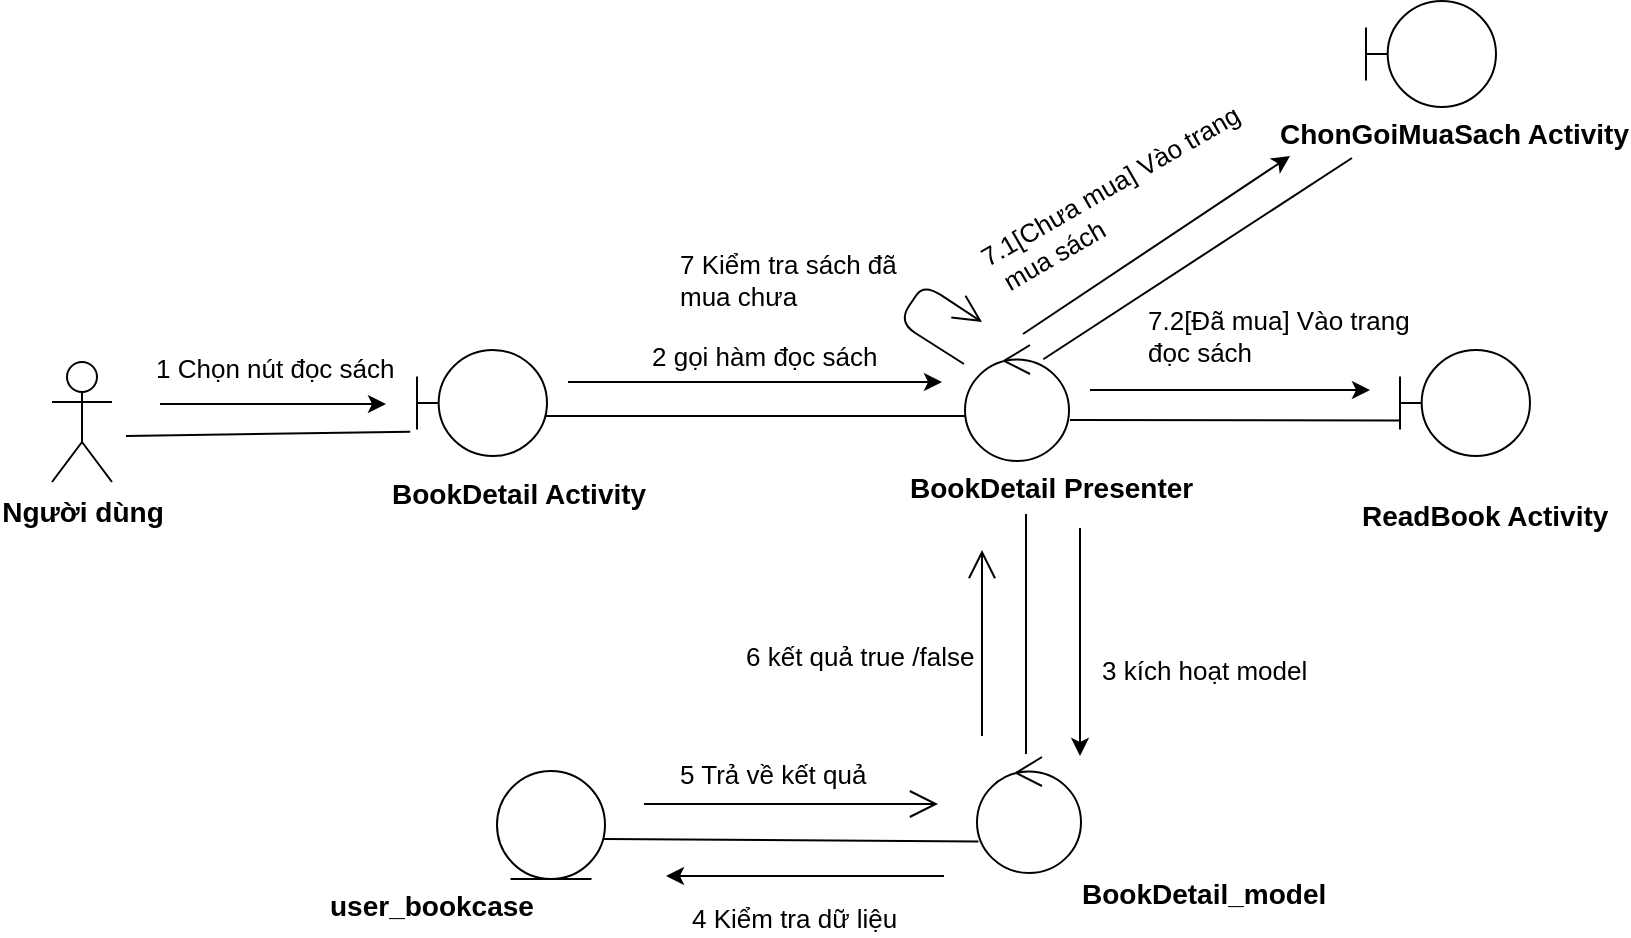<mxfile version="10.7.5" type="device"><diagram id="pwq_qfXiGGyeMy34n3wC" name="Page-1"><mxGraphModel dx="1252" dy="984" grid="0" gridSize="10" guides="1" tooltips="1" connect="1" arrows="1" fold="1" page="0" pageScale="1" pageWidth="850" pageHeight="1100" math="0" shadow="0"><root><mxCell id="0"/><mxCell id="1" parent="0"/><mxCell id="ecJeA6dCR0RhP-C48-K6-1" value="Người dùng" style="shape=umlActor;verticalLabelPosition=bottom;labelBackgroundColor=#ffffff;verticalAlign=top;html=1;outlineConnect=0;fontSize=14;fontStyle=1" parent="1" vertex="1"><mxGeometry x="53" y="55" width="30" height="60" as="geometry"/></mxCell><mxCell id="ecJeA6dCR0RhP-C48-K6-2" value="" style="ellipse;shape=umlControl;whiteSpace=wrap;html=1;strokeColor=#000000;fontSize=14;fontStyle=1" parent="1" vertex="1"><mxGeometry x="515.5" y="252.5" width="52" height="58" as="geometry"/></mxCell><mxCell id="ecJeA6dCR0RhP-C48-K6-4" value="" style="shape=umlBoundary;whiteSpace=wrap;html=1;strokeColor=#000000;fontSize=14;fontStyle=1" parent="1" vertex="1"><mxGeometry x="235.5" y="49" width="65" height="53" as="geometry"/></mxCell><mxCell id="ecJeA6dCR0RhP-C48-K6-5" value="BookDetail Activity" style="text;html=1;resizable=0;points=[];autosize=1;align=left;verticalAlign=top;spacingTop=-4;fontSize=14;fontStyle=1" parent="1" vertex="1"><mxGeometry x="220.5" y="109.5" width="109" height="14" as="geometry"/></mxCell><mxCell id="ecJeA6dCR0RhP-C48-K6-6" value="" style="ellipse;shape=umlEntity;whiteSpace=wrap;html=1;strokeColor=#000000;fontSize=14;fontStyle=1" parent="1" vertex="1"><mxGeometry x="275.5" y="259.5" width="54" height="54" as="geometry"/></mxCell><mxCell id="ecJeA6dCR0RhP-C48-K6-9" value="" style="ellipse;shape=umlControl;whiteSpace=wrap;html=1;strokeColor=#000000;fontSize=14;fontStyle=1" parent="1" vertex="1"><mxGeometry x="509.5" y="46.5" width="52" height="58" as="geometry"/></mxCell><mxCell id="ecJeA6dCR0RhP-C48-K6-10" value="user_bookcase" style="text;html=1;resizable=0;points=[];autosize=1;align=left;verticalAlign=top;spacingTop=-4;fontSize=14;fontStyle=1" parent="1" vertex="1"><mxGeometry x="190" y="316" width="91" height="14" as="geometry"/></mxCell><mxCell id="ecJeA6dCR0RhP-C48-K6-39" value="" style="shape=umlBoundary;whiteSpace=wrap;html=1;strokeColor=#000000;fontSize=14;fontStyle=1" parent="1" vertex="1"><mxGeometry x="710" y="-125.5" width="65" height="53" as="geometry"/></mxCell><mxCell id="ecJeA6dCR0RhP-C48-K6-41" value="BookDetail Presenter" style="text;html=1;resizable=0;points=[];autosize=1;align=left;verticalAlign=top;spacingTop=-4;fontSize=14;fontStyle=1" parent="1" vertex="1"><mxGeometry x="479.5" y="107" width="123" height="14" as="geometry"/></mxCell><mxCell id="ecJeA6dCR0RhP-C48-K6-42" value="BookDetail_model" style="text;html=1;resizable=0;points=[];autosize=1;align=left;verticalAlign=top;spacingTop=-4;fontSize=14;fontStyle=1" parent="1" vertex="1"><mxGeometry x="565.5" y="309.5" width="107" height="14" as="geometry"/></mxCell><mxCell id="ecJeA6dCR0RhP-C48-K6-43" value="ChonGoiMuaSach Activity" style="text;html=1;resizable=0;points=[];autosize=1;align=left;verticalAlign=top;spacingTop=-4;fontSize=14;fontStyle=1" parent="1" vertex="1"><mxGeometry x="664.5" y="-70.5" width="173" height="17" as="geometry"/></mxCell><mxCell id="ecJeA6dCR0RhP-C48-K6-72" value="" style="shape=umlBoundary;whiteSpace=wrap;html=1;strokeColor=#000000;fontSize=14;fontStyle=1" parent="1" vertex="1"><mxGeometry x="727" y="49" width="65" height="53" as="geometry"/></mxCell><mxCell id="ecJeA6dCR0RhP-C48-K6-79" value="ReadBook Activity" style="text;html=1;resizable=0;points=[];autosize=1;align=left;verticalAlign=top;spacingTop=-4;fontSize=14;fontStyle=1" parent="1" vertex="1"><mxGeometry x="706" y="121" width="107" height="14" as="geometry"/></mxCell><mxCell id="3JQqN-KoEm_1doo7z6R--1" value="" style="endArrow=none;html=1;entryX=-0.052;entryY=0.772;entryDx=0;entryDy=0;entryPerimeter=0;" edge="1" parent="1" target="ecJeA6dCR0RhP-C48-K6-4"><mxGeometry width="50" height="50" relative="1" as="geometry"><mxPoint x="90" y="92" as="sourcePoint"/><mxPoint x="202" y="59" as="targetPoint"/></mxGeometry></mxCell><mxCell id="3JQqN-KoEm_1doo7z6R--2" value="" style="endArrow=none;html=1;" edge="1" parent="1"><mxGeometry width="50" height="50" relative="1" as="geometry"><mxPoint x="300" y="82" as="sourcePoint"/><mxPoint x="510" y="82" as="targetPoint"/></mxGeometry></mxCell><mxCell id="3JQqN-KoEm_1doo7z6R--3" value="" style="endArrow=none;html=1;" edge="1" parent="1"><mxGeometry width="50" height="50" relative="1" as="geometry"><mxPoint x="540" y="251" as="sourcePoint"/><mxPoint x="540" y="131" as="targetPoint"/></mxGeometry></mxCell><mxCell id="3JQqN-KoEm_1doo7z6R--4" value="" style="endArrow=none;html=1;entryX=0.014;entryY=0.728;entryDx=0;entryDy=0;entryPerimeter=0;exitX=0.991;exitY=0.63;exitDx=0;exitDy=0;exitPerimeter=0;" edge="1" parent="1" source="ecJeA6dCR0RhP-C48-K6-6" target="ecJeA6dCR0RhP-C48-K6-2"><mxGeometry width="50" height="50" relative="1" as="geometry"><mxPoint x="330.5" y="306.5" as="sourcePoint"/><mxPoint x="380.5" y="256.5" as="targetPoint"/></mxGeometry></mxCell><mxCell id="3JQqN-KoEm_1doo7z6R--9" value="" style="endArrow=none;html=1;exitX=0.753;exitY=0.123;exitDx=0;exitDy=0;exitPerimeter=0;" edge="1" parent="1" source="ecJeA6dCR0RhP-C48-K6-9"><mxGeometry width="50" height="50" relative="1" as="geometry"><mxPoint x="703" y="28" as="sourcePoint"/><mxPoint x="703" y="-47" as="targetPoint"/></mxGeometry></mxCell><mxCell id="3JQqN-KoEm_1doo7z6R--10" value="" style="endArrow=none;html=1;entryX=0.007;entryY=0.665;entryDx=0;entryDy=0;entryPerimeter=0;" edge="1" parent="1" target="ecJeA6dCR0RhP-C48-K6-72"><mxGeometry width="50" height="50" relative="1" as="geometry"><mxPoint x="562" y="84" as="sourcePoint"/><mxPoint x="612" y="-23" as="targetPoint"/></mxGeometry></mxCell><mxCell id="3JQqN-KoEm_1doo7z6R--11" value="1 Chọn nút đọc sách" style="text;html=1;resizable=0;points=[];autosize=1;align=left;verticalAlign=top;spacingTop=-4;fontSize=13;" vertex="1" parent="1"><mxGeometry x="103" y="48" width="120" height="14" as="geometry"/></mxCell><mxCell id="3JQqN-KoEm_1doo7z6R--12" value="" style="endArrow=classic;html=1;" edge="1" parent="1"><mxGeometry width="50" height="50" relative="1" as="geometry"><mxPoint x="107" y="76" as="sourcePoint"/><mxPoint x="220" y="76" as="targetPoint"/></mxGeometry></mxCell><mxCell id="3JQqN-KoEm_1doo7z6R--13" value="" style="endArrow=classic;html=1;" edge="1" parent="1"><mxGeometry width="50" height="50" relative="1" as="geometry"><mxPoint x="311" y="65" as="sourcePoint"/><mxPoint x="498" y="65" as="targetPoint"/></mxGeometry></mxCell><mxCell id="3JQqN-KoEm_1doo7z6R--14" value="" style="endArrow=classic;html=1;" edge="1" parent="1"><mxGeometry width="50" height="50" relative="1" as="geometry"><mxPoint x="572" y="69" as="sourcePoint"/><mxPoint x="712" y="69" as="targetPoint"/></mxGeometry></mxCell><mxCell id="3JQqN-KoEm_1doo7z6R--16" value="" style="endArrow=classic;html=1;" edge="1" parent="1"><mxGeometry width="50" height="50" relative="1" as="geometry"><mxPoint x="567" y="138" as="sourcePoint"/><mxPoint x="567" y="252" as="targetPoint"/></mxGeometry></mxCell><mxCell id="3JQqN-KoEm_1doo7z6R--17" value="" style="endArrow=open;endFill=1;endSize=12;html=1;" edge="1" parent="1"><mxGeometry width="160" relative="1" as="geometry"><mxPoint x="518" y="242" as="sourcePoint"/><mxPoint x="518" y="149" as="targetPoint"/></mxGeometry></mxCell><mxCell id="3JQqN-KoEm_1doo7z6R--18" value="" style="endArrow=open;endFill=1;endSize=12;html=1;" edge="1" parent="1"><mxGeometry width="160" relative="1" as="geometry"><mxPoint x="349" y="276" as="sourcePoint"/><mxPoint x="496" y="276" as="targetPoint"/></mxGeometry></mxCell><mxCell id="3JQqN-KoEm_1doo7z6R--19" value="" style="endArrow=classic;html=1;" edge="1" parent="1"><mxGeometry width="50" height="50" relative="1" as="geometry"><mxPoint x="499" y="312" as="sourcePoint"/><mxPoint x="360" y="312" as="targetPoint"/></mxGeometry></mxCell><mxCell id="3JQqN-KoEm_1doo7z6R--20" value="" style="endArrow=classic;html=1;" edge="1" parent="1"><mxGeometry width="50" height="50" relative="1" as="geometry"><mxPoint x="538.5" y="41" as="sourcePoint"/><mxPoint x="672" y="-48" as="targetPoint"/></mxGeometry></mxCell><mxCell id="3JQqN-KoEm_1doo7z6R--21" value="2 gọi hàm đọc sách" style="text;html=1;resizable=0;points=[];autosize=1;align=left;verticalAlign=top;spacingTop=-4;fontSize=13;" vertex="1" parent="1"><mxGeometry x="351" y="42" width="114" height="14" as="geometry"/></mxCell><mxCell id="3JQqN-KoEm_1doo7z6R--23" value="3 kích hoạt model" style="text;html=1;resizable=0;points=[];autosize=1;align=left;verticalAlign=top;spacingTop=-4;fontSize=13;" vertex="1" parent="1"><mxGeometry x="575.5" y="199" width="105" height="14" as="geometry"/></mxCell><mxCell id="3JQqN-KoEm_1doo7z6R--24" value="4 Kiểm tra dữ liệu" style="text;html=1;resizable=0;points=[];autosize=1;align=left;verticalAlign=top;spacingTop=-4;fontSize=13;" vertex="1" parent="1"><mxGeometry x="371" y="323" width="105" height="14" as="geometry"/></mxCell><mxCell id="3JQqN-KoEm_1doo7z6R--25" value="5 Trả về kết quả" style="text;html=1;resizable=0;points=[];autosize=1;align=left;verticalAlign=top;spacingTop=-4;fontSize=13;" vertex="1" parent="1"><mxGeometry x="365" y="251" width="96" height="14" as="geometry"/></mxCell><mxCell id="3JQqN-KoEm_1doo7z6R--26" value="6 kết quả true /false" style="text;html=1;resizable=0;points=[];autosize=1;align=left;verticalAlign=top;spacingTop=-4;fontSize=13;" vertex="1" parent="1"><mxGeometry x="397.5" y="192" width="115" height="14" as="geometry"/></mxCell><mxCell id="3JQqN-KoEm_1doo7z6R--28" value="" style="endArrow=open;endFill=1;endSize=12;html=1;" edge="1" parent="1"><mxGeometry width="160" relative="1" as="geometry"><mxPoint x="509" y="56" as="sourcePoint"/><mxPoint x="518" y="35" as="targetPoint"/><Array as="points"><mxPoint x="476" y="35"/><mxPoint x="489" y="16"/></Array></mxGeometry></mxCell><mxCell id="3JQqN-KoEm_1doo7z6R--29" value="7 Kiểm tra sách đã&amp;nbsp;&lt;br style=&quot;font-size: 13px;&quot;&gt;mua chưa&lt;br style=&quot;font-size: 13px;&quot;&gt;" style="text;html=1;resizable=0;points=[];autosize=1;align=left;verticalAlign=top;spacingTop=-4;fontSize=13;" vertex="1" parent="1"><mxGeometry x="365" y="-4" width="113" height="28" as="geometry"/></mxCell><mxCell id="3JQqN-KoEm_1doo7z6R--32" value="7.1[Chưa mua] Vào trang&lt;br style=&quot;font-size: 13px;&quot;&gt;&amp;nbsp;mua sách" style="text;html=1;resizable=0;points=[];autosize=1;align=left;verticalAlign=top;spacingTop=-4;rotation=-30;fontSize=13;fontColor=#000000;" vertex="1" parent="1"><mxGeometry x="509.5" y="-42.5" width="145" height="28" as="geometry"/></mxCell><mxCell id="3JQqN-KoEm_1doo7z6R--33" value="7.2[Đã mua] Vào trang &lt;br style=&quot;font-size: 13px;&quot;&gt;đọc sách&lt;br style=&quot;font-size: 13px;&quot;&gt;" style="text;html=1;resizable=0;points=[];autosize=1;align=left;verticalAlign=top;spacingTop=-4;fontSize=13;" vertex="1" parent="1"><mxGeometry x="599" y="24" width="134" height="28" as="geometry"/></mxCell></root></mxGraphModel></diagram></mxfile>